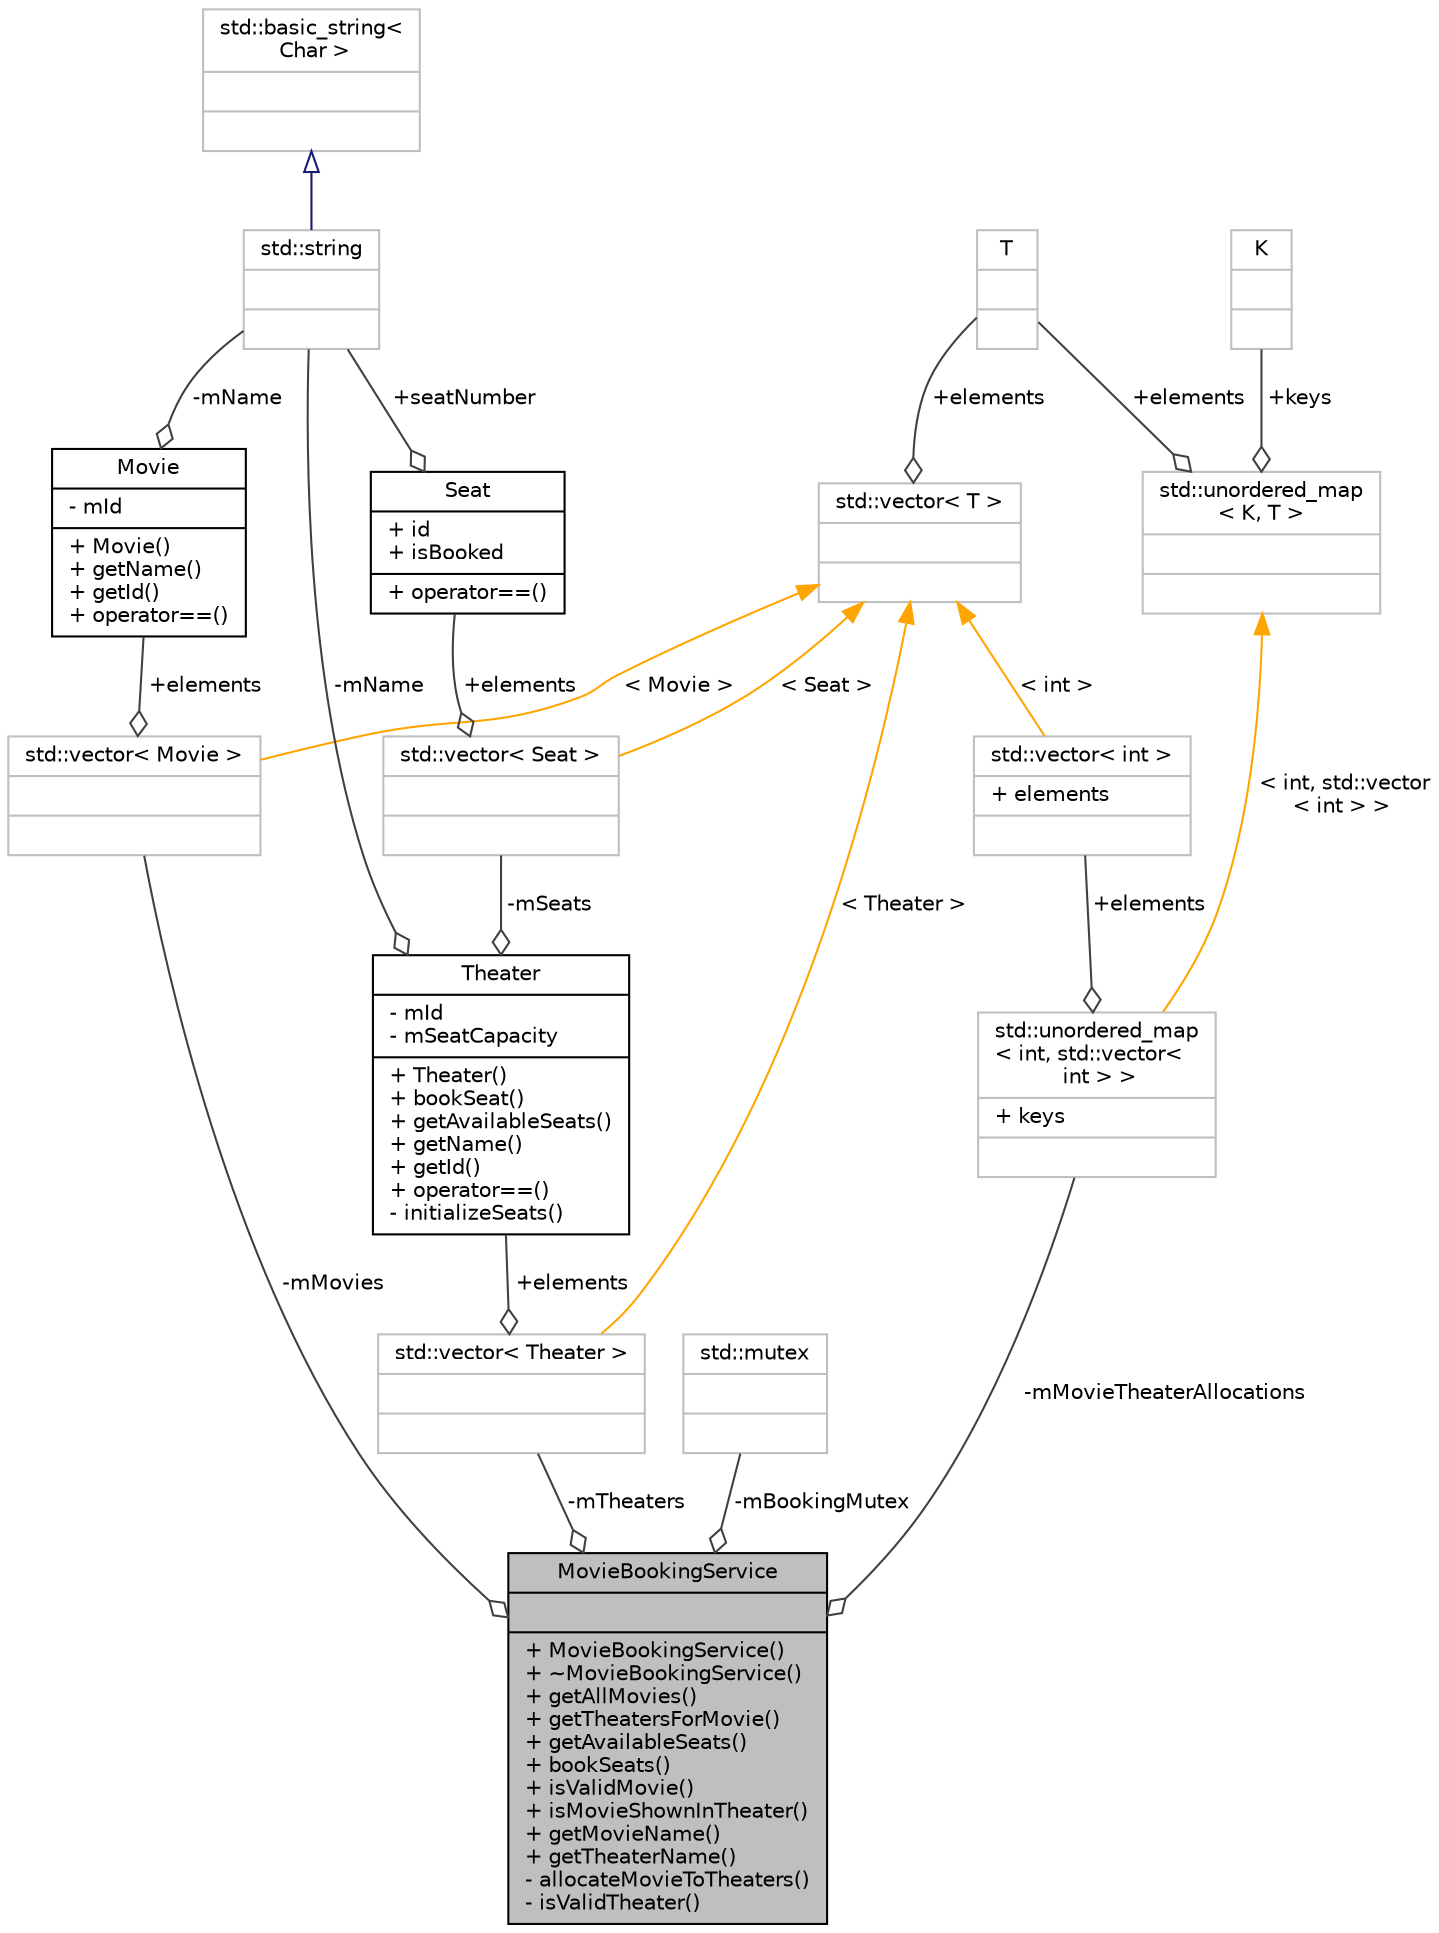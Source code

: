 digraph "MovieBookingService"
{
 // LATEX_PDF_SIZE
  edge [fontname="Helvetica",fontsize="10",labelfontname="Helvetica",labelfontsize="10"];
  node [fontname="Helvetica",fontsize="10",shape=record];
  Node1 [label="{MovieBookingService\n||+ MovieBookingService()\l+ ~MovieBookingService()\l+ getAllMovies()\l+ getTheatersForMovie()\l+ getAvailableSeats()\l+ bookSeats()\l+ isValidMovie()\l+ isMovieShownInTheater()\l+ getMovieName()\l+ getTheaterName()\l- allocateMovieToTheaters()\l- isValidTheater()\l}",height=0.2,width=0.4,color="black", fillcolor="grey75", style="filled", fontcolor="black",tooltip="A class representing a movie booking service."];
  Node2 -> Node1 [color="grey25",fontsize="10",style="solid",label=" -mMovieTheaterAllocations" ,arrowhead="odiamond",fontname="Helvetica"];
  Node2 [label="{std::unordered_map\l\< int, std::vector\<\l int \> \>\n|+ keys\l|}",height=0.2,width=0.4,color="grey75", fillcolor="white", style="filled",tooltip=" "];
  Node3 -> Node2 [color="grey25",fontsize="10",style="solid",label=" +elements" ,arrowhead="odiamond",fontname="Helvetica"];
  Node3 [label="{std::vector\< int \>\n|+ elements\l|}",height=0.2,width=0.4,color="grey75", fillcolor="white", style="filled",tooltip=" "];
  Node4 -> Node3 [dir="back",color="orange",fontsize="10",style="solid",label=" \< int \>" ,fontname="Helvetica"];
  Node4 [label="{std::vector\< T \>\n||}",height=0.2,width=0.4,color="grey75", fillcolor="white", style="filled",tooltip=" "];
  Node5 -> Node4 [color="grey25",fontsize="10",style="solid",label=" +elements" ,arrowhead="odiamond",fontname="Helvetica"];
  Node5 [label="{T\n||}",height=0.2,width=0.4,color="grey75", fillcolor="white", style="filled",tooltip=" "];
  Node6 -> Node2 [dir="back",color="orange",fontsize="10",style="solid",label=" \< int, std::vector\l\< int \> \>" ,fontname="Helvetica"];
  Node6 [label="{std::unordered_map\l\< K, T \>\n||}",height=0.2,width=0.4,color="grey75", fillcolor="white", style="filled",tooltip=" "];
  Node7 -> Node6 [color="grey25",fontsize="10",style="solid",label=" +keys" ,arrowhead="odiamond",fontname="Helvetica"];
  Node7 [label="{K\n||}",height=0.2,width=0.4,color="grey75", fillcolor="white", style="filled",tooltip=" "];
  Node5 -> Node6 [color="grey25",fontsize="10",style="solid",label=" +elements" ,arrowhead="odiamond",fontname="Helvetica"];
  Node8 -> Node1 [color="grey25",fontsize="10",style="solid",label=" -mTheaters" ,arrowhead="odiamond",fontname="Helvetica"];
  Node8 [label="{std::vector\< Theater \>\n||}",height=0.2,width=0.4,color="grey75", fillcolor="white", style="filled",tooltip=" "];
  Node9 -> Node8 [color="grey25",fontsize="10",style="solid",label=" +elements" ,arrowhead="odiamond",fontname="Helvetica"];
  Node9 [label="{Theater\n|- mId\l- mSeatCapacity\l|+ Theater()\l+ bookSeat()\l+ getAvailableSeats()\l+ getName()\l+ getId()\l+ operator==()\l- initializeSeats()\l}",height=0.2,width=0.4,color="black", fillcolor="white", style="filled",URL="$classTheater.html",tooltip="Represents a theater with an ID, name, and seats."];
  Node10 -> Node9 [color="grey25",fontsize="10",style="solid",label=" -mName" ,arrowhead="odiamond",fontname="Helvetica"];
  Node10 [label="{std::string\n||}",height=0.2,width=0.4,color="grey75", fillcolor="white", style="filled",tooltip=" "];
  Node11 -> Node10 [dir="back",color="midnightblue",fontsize="10",style="solid",arrowtail="onormal",fontname="Helvetica"];
  Node11 [label="{std::basic_string\<\l Char \>\n||}",height=0.2,width=0.4,color="grey75", fillcolor="white", style="filled",tooltip=" "];
  Node12 -> Node9 [color="grey25",fontsize="10",style="solid",label=" -mSeats" ,arrowhead="odiamond",fontname="Helvetica"];
  Node12 [label="{std::vector\< Seat \>\n||}",height=0.2,width=0.4,color="grey75", fillcolor="white", style="filled",tooltip=" "];
  Node13 -> Node12 [color="grey25",fontsize="10",style="solid",label=" +elements" ,arrowhead="odiamond",fontname="Helvetica"];
  Node13 [label="{Seat\n|+ id\l+ isBooked\l|+ operator==()\l}",height=0.2,width=0.4,color="black", fillcolor="white", style="filled",URL="$structSeat.html",tooltip="Represents a seat with an ID, seat number, and booking status."];
  Node10 -> Node13 [color="grey25",fontsize="10",style="solid",label=" +seatNumber" ,arrowhead="odiamond",fontname="Helvetica"];
  Node4 -> Node12 [dir="back",color="orange",fontsize="10",style="solid",label=" \< Seat \>" ,fontname="Helvetica"];
  Node4 -> Node8 [dir="back",color="orange",fontsize="10",style="solid",label=" \< Theater \>" ,fontname="Helvetica"];
  Node14 -> Node1 [color="grey25",fontsize="10",style="solid",label=" -mBookingMutex" ,arrowhead="odiamond",fontname="Helvetica"];
  Node14 [label="{std::mutex\n||}",height=0.2,width=0.4,color="grey75", fillcolor="white", style="filled",tooltip=" "];
  Node15 -> Node1 [color="grey25",fontsize="10",style="solid",label=" -mMovies" ,arrowhead="odiamond",fontname="Helvetica"];
  Node15 [label="{std::vector\< Movie \>\n||}",height=0.2,width=0.4,color="grey75", fillcolor="white", style="filled",tooltip=" "];
  Node16 -> Node15 [color="grey25",fontsize="10",style="solid",label=" +elements" ,arrowhead="odiamond",fontname="Helvetica"];
  Node16 [label="{Movie\n|- mId\l|+ Movie()\l+ getName()\l+ getId()\l+ operator==()\l}",height=0.2,width=0.4,color="black", fillcolor="white", style="filled",URL="$classMovie.html",tooltip="Represents a movie with an ID and a name."];
  Node10 -> Node16 [color="grey25",fontsize="10",style="solid",label=" -mName" ,arrowhead="odiamond",fontname="Helvetica"];
  Node4 -> Node15 [dir="back",color="orange",fontsize="10",style="solid",label=" \< Movie \>" ,fontname="Helvetica"];
}
